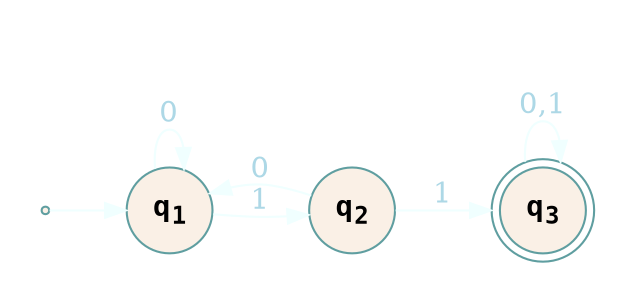 digraph FiniteAutomata {
  graph [bgcolor=transparent, rankdir=LR]
  edge [color=azure, fontcolor=lightblue]
  node [fontname=monospace, fillcolor=linen, style=filled, color=cadetblue]

  subgraph cluster_dfa {
    label= <<b>M<sub>1</sub></b>>;
    color=white;
    fontcolor=white;
    start [label="Start", shape=point]; // Initial state with a point shape  
    q1 [shape="circle", label= <<b>q<sub>1</sub></b>>];
    q2 [shape="circle", label= <<b>q<sub>2</sub></b>>];
    q3 [shape="doublecircle", label= <<b>q<sub>3</sub></b>>];
    start -> q1;
    q1 -> q2[label=1];
    q1 -> q1[label=0];
    q2 -> q3[label=1];
    q2 -> q1[label=0];
    q3 -> q3[label="0,1"];
  }
}

